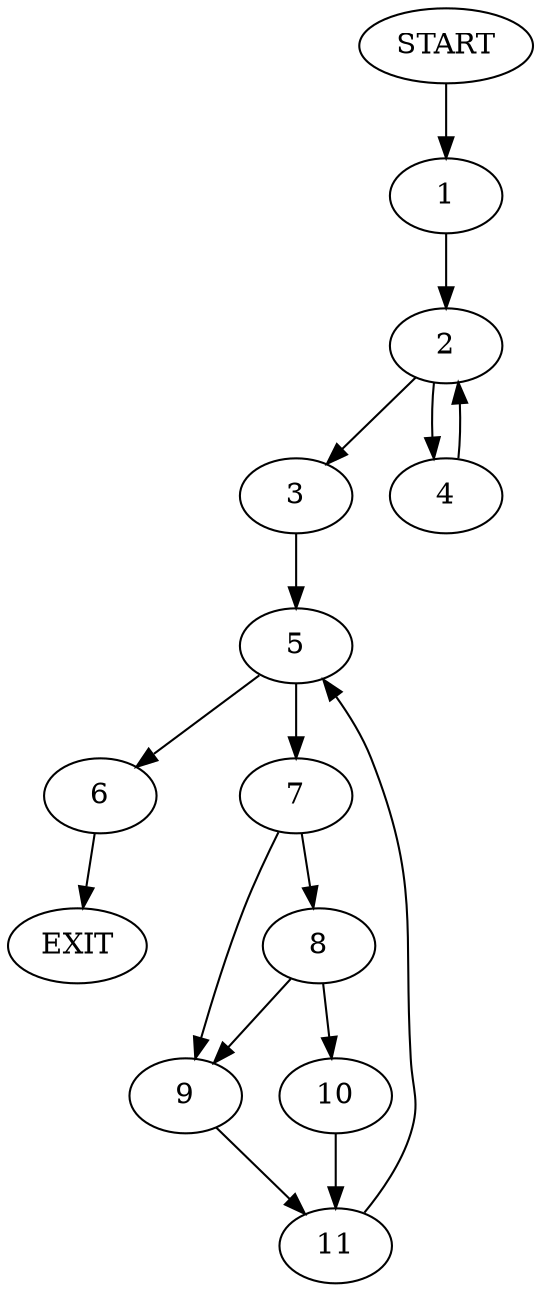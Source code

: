 digraph {
0 [label="START"]
12 [label="EXIT"]
0 -> 1
1 -> 2
2 -> 3
2 -> 4
3 -> 5
4 -> 2
5 -> 6
5 -> 7
6 -> 12
7 -> 8
7 -> 9
8 -> 10
8 -> 9
9 -> 11
10 -> 11
11 -> 5
}
